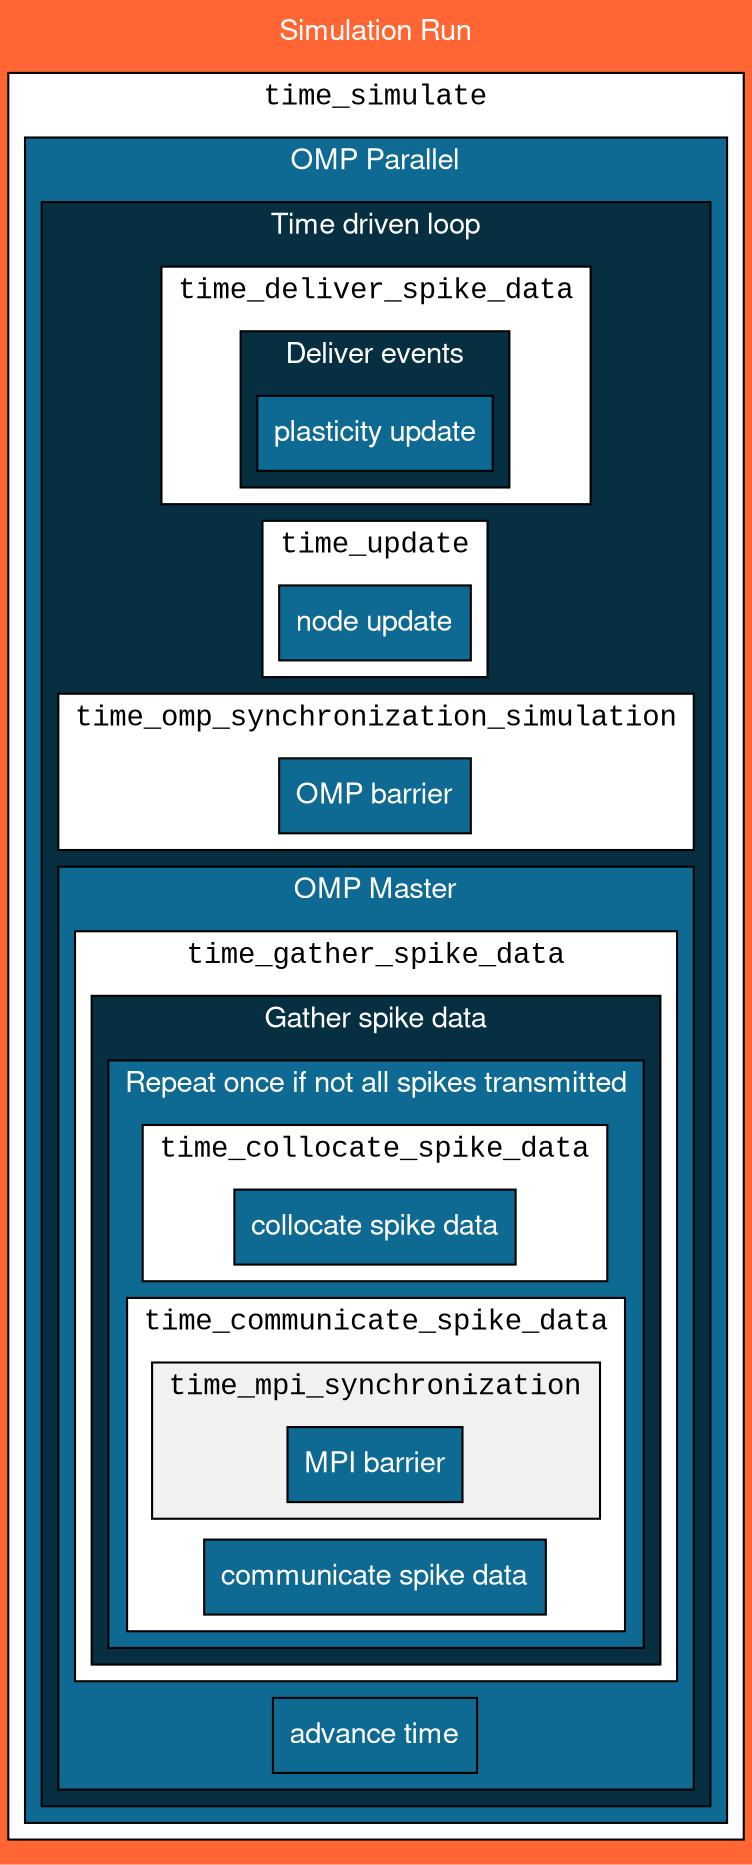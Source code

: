  digraph G {
  node [fontname="Helvetica,Arial,sans-serif", shape="box", fontcolor="white", style="filled", fillcolor="#0E6A93"]
  rankdir="LR"
  bgcolor="#ff6633"
  label="Simulation Run"
  labelloc="t"
  fontcolor="white"
  fontname="Helvetica,Arial,sans-serif"

	subgraph cluster_simulate_timer {
			label="time_simulate"
			style=filled fontcolor="black" fontname="Courier New, Courier, monospace"
			fillcolor="white"
      subgraph cluster_OMP_Parallel {
        label="OMP Parallel"
        style=filled
        fillcolor="#0E6A93" fontcolor="white" fontname="Helvetica,Arial,sans-serif"
        subgraph cluster_time_driven_loop {
          label="Time driven loop"
          style=filled
          fillcolor="#072f42"
          subgraph cluster_deliver_spike_data_timer {
            label="time_deliver_spike_data"
            style=filled fontcolor="black" fontname="Courier New, Courier, monospace"
            fillcolor="white"
            subgraph cluster_deliver_events {
              label="Deliver events"
              style=filled fontcolor="white" fontname="Helvetica,Arial,sans-serif"
              fillcolor="#072f42"
              "plasticity update"
            }
          }
          subgraph cluster_update_timer {
            label="time_update"
            style=filled fontcolor="black" fontname="Courier New, Courier, monospace"
            fillcolor="white"
            "node update"
          }
            subgraph cluster_omp_synchronization_timer {
            label="time_omp_synchronization_simulation"
            style=filled fontcolor="black" fontname="Courier New, Courier, monospace"
            fillcolor="white"
            "OMP barrier"
            }
          subgraph cluster_omp_master {
              label="OMP Master"
            style=filled fontcolor="white"
            fillcolor="#0E6A93"
            "advance time"

          subgraph cluster_gather_spike_data_timer{
                      label= "time_gather_spike_data"
                      style=filled fontcolor="black" fontname="Courier New, Courier, monospace"
                      fillcolor="white"
                      subgraph cluster_gather_spike_Data{
                         label="Gather spike data"
                         style=filled fontcolor="white" fontname="Helvetica, Arial, sans-serif"
                         fillcolor="#072f42"
                         subgraph cluster_repeat_once {
                             label="Repeat once if not all spikes transmitted"
                             style=filled fontcolor="white"
                             fillcolor="#0E6A93"


            subgraph cluster_collocate_spike_data_timer {
                  label="time_collocate_spike_data"
                  style=filled fontcolor="black" fontname="Courier New, Courier, monospace"
                  fillcolor="white"
                  "collocate spike data"
              }

            subgraph cluster_communicate_spike_data_timer {
                label= "time_communicate_spike_data"
                style=filled fontcolor="black" fontname="Courier New, Courier, monospace"
                fillcolor="white"
                "communicate spike data"
                subgraph cluster_mpi_sync_timer {
                    label= "time_mpi_synchronization"
                    style=filled fontcolor="black" fontname="Courier New, Courier, monospace"
                    fillcolor="#f1f1f1"
                    "MPI barrier"

                }
                }
               }
              }
            }
          }
       }
   	}
  }
 }
